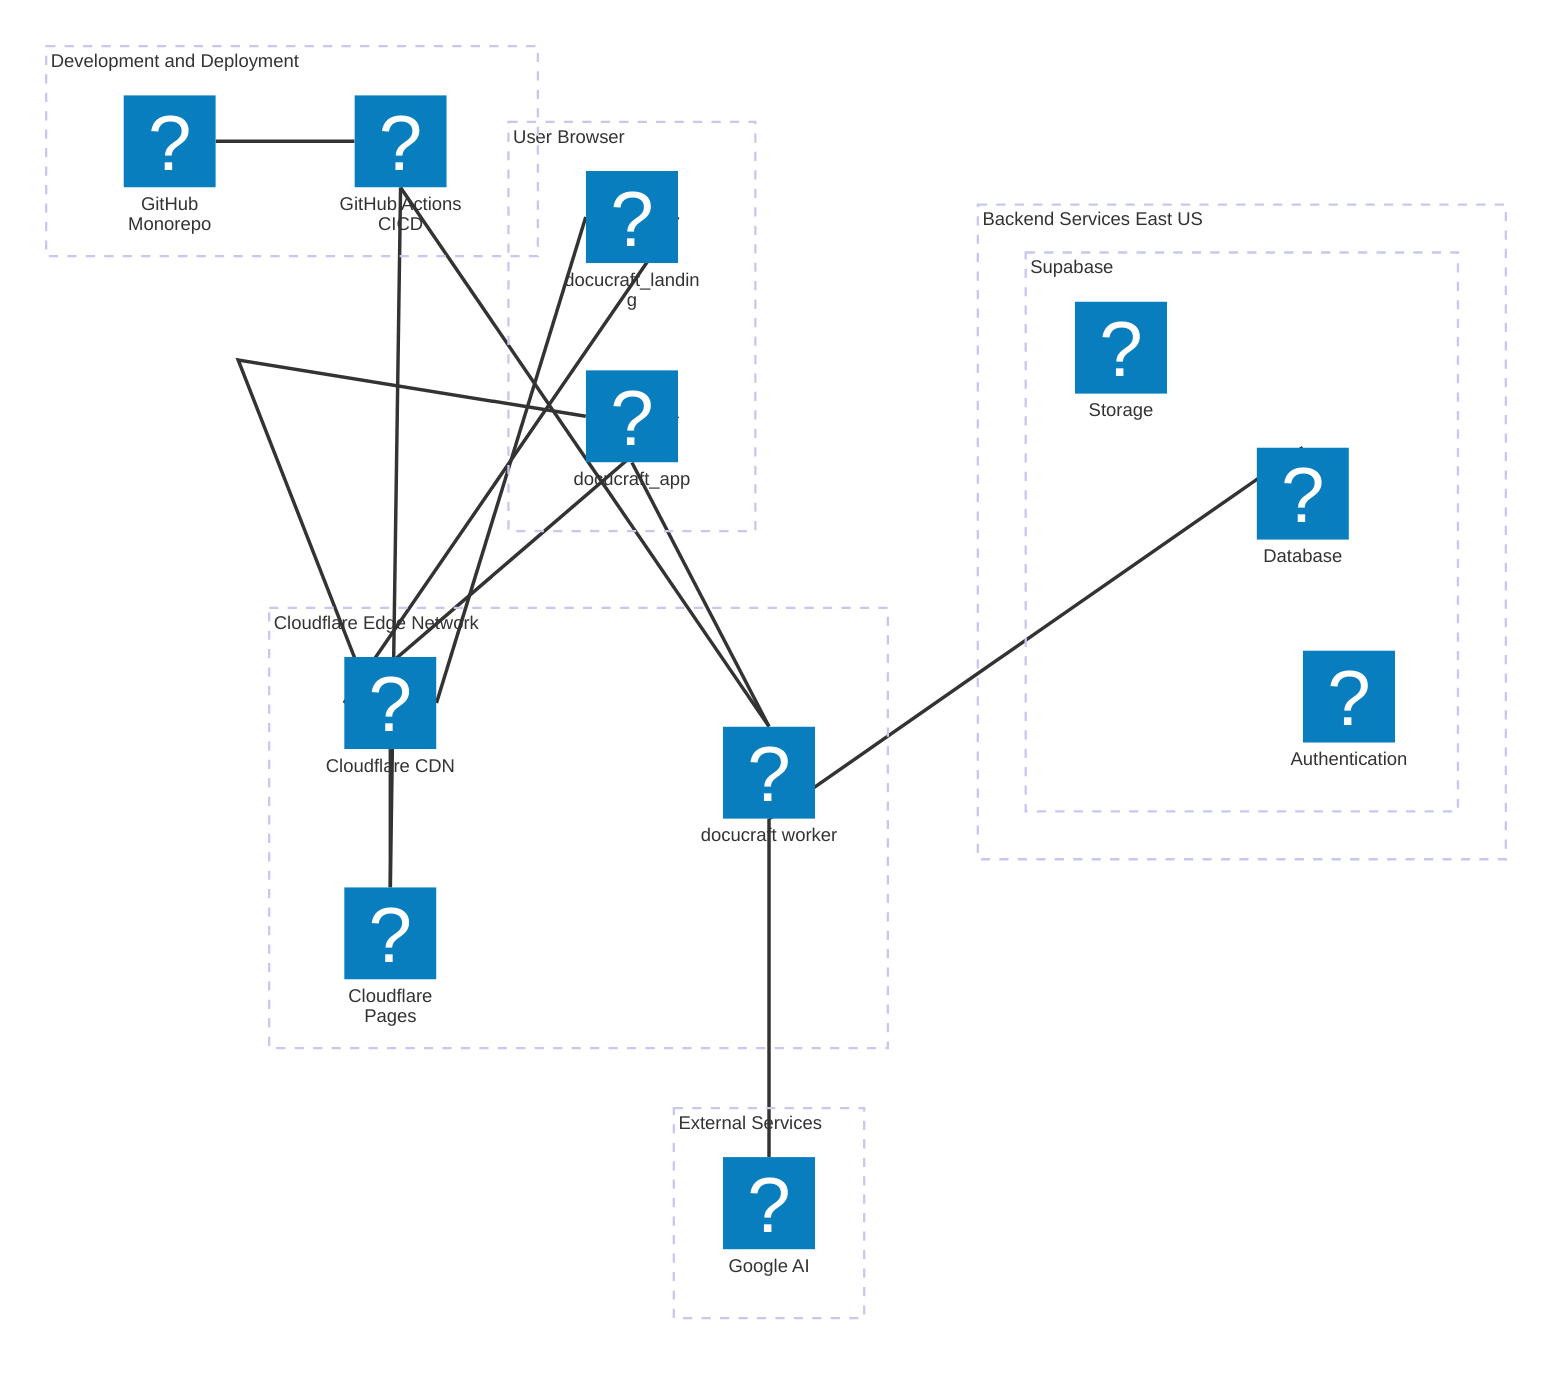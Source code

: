 architecture-beta
    group user_browser[User Browser]
    group cloudflare[Cloudflare Edge Network]
    group backend[Backend Services East US]
    group supabase[Supabase] in backend
    group external[External Services]
    group devops[Development and Deployment]

    service landing(logos:astro)[docucraft_landing] in user_browser
    service app(logos:astro)[docucraft_app] in user_browser
    service pages(logos:cloudflare-icon)[Cloudflare Pages] in cloudflare
    service cdn(logos:cloudflare-icon)[Cloudflare CDN] in cloudflare
    service worker(logos:cloudflare-workers-icon)[docucraft worker] in cloudflare
    service auth(logos:firebase-icon)[Authentication] in supabase
    service db(logos:firebase-icon)[Database] in supabase
    service storage(logos:firebase-icon)[Storage] in supabase

    service ai_provider(logos:google-gemini)[Google AI] in external

    service repo(logos:github-icon)[GitHub Monorepo] in devops
    service actions(logos:github-actions)[GitHub Actions CICD] in devops

    repo:R -- L:actions
    actions:B -- T:pages
    actions:B -- T:worker

    landing:R -- L:cdn
    app:R -- L:cdn
    cdn:R -- L:landing
    cdn:B -- L:app
    cdn:B -- T:pages

    app:B -- T:worker
    worker:B -- T:db
    worker:B -- T:ai_provider